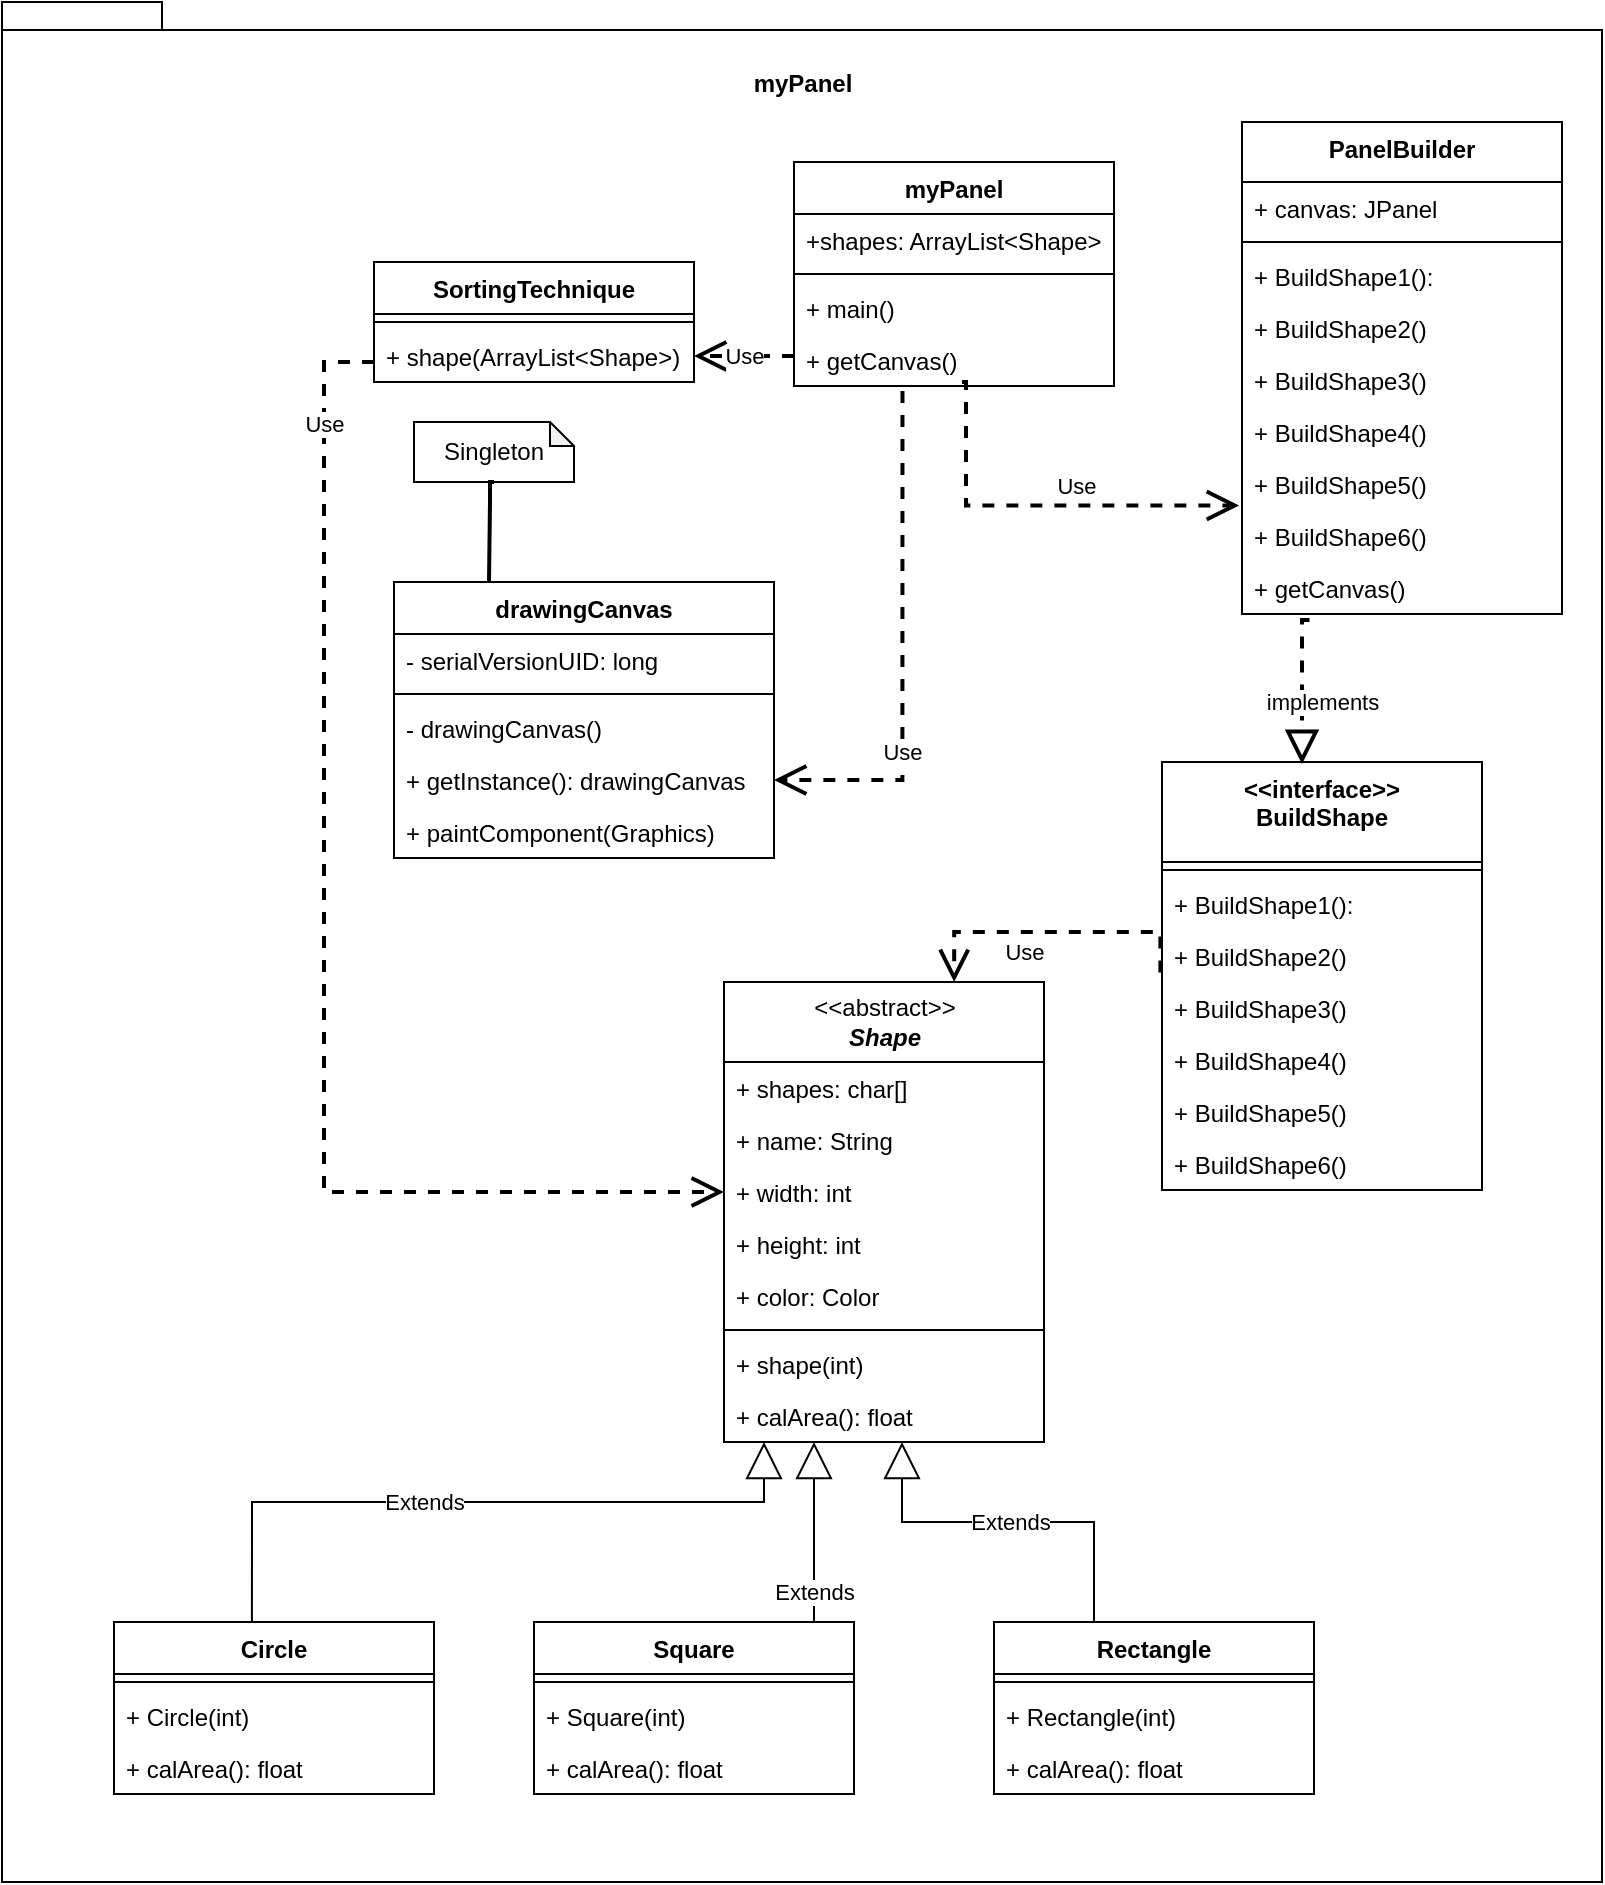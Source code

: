 <mxfile version="15.4.0" type="device"><diagram id="C5RBs43oDa-KdzZeNtuy" name="Page-1"><mxGraphModel dx="1240" dy="1898" grid="1" gridSize="10" guides="1" tooltips="1" connect="1" arrows="1" fold="1" page="1" pageScale="1" pageWidth="1827" pageHeight="1169" math="0" shadow="0"><root><mxCell id="WIyWlLk6GJQsqaUBKTNV-0"/><mxCell id="WIyWlLk6GJQsqaUBKTNV-1" parent="WIyWlLk6GJQsqaUBKTNV-0"/><mxCell id="Q6wtzR7bBtPGldaJ8KIb-1" value="&lt;p style=&quot;line-height: 150%&quot;&gt;myPanel&lt;/p&gt;&lt;p style=&quot;line-height: 150%&quot;&gt;&lt;br&gt;&lt;/p&gt;&lt;p style=&quot;line-height: 150%&quot;&gt;&lt;br&gt;&lt;/p&gt;&lt;p style=&quot;line-height: 150%&quot;&gt;&lt;br&gt;&lt;/p&gt;&lt;p style=&quot;line-height: 150%&quot;&gt;&lt;br&gt;&lt;/p&gt;&lt;p style=&quot;line-height: 150%&quot;&gt;&lt;br&gt;&lt;/p&gt;&lt;p style=&quot;line-height: 150%&quot;&gt;&lt;br&gt;&lt;/p&gt;&lt;p style=&quot;line-height: 150%&quot;&gt;&lt;br&gt;&lt;/p&gt;&lt;p style=&quot;line-height: 150%&quot;&gt;&lt;br&gt;&lt;/p&gt;&lt;p style=&quot;line-height: 150%&quot;&gt;&lt;br&gt;&lt;/p&gt;&lt;p style=&quot;line-height: 150%&quot;&gt;&lt;br&gt;&lt;/p&gt;&lt;p style=&quot;line-height: 150%&quot;&gt;&lt;br&gt;&lt;/p&gt;&lt;p style=&quot;line-height: 150%&quot;&gt;&lt;br&gt;&lt;/p&gt;&lt;p style=&quot;line-height: 150%&quot;&gt;&lt;br&gt;&lt;/p&gt;&lt;p style=&quot;line-height: 150%&quot;&gt;&lt;br&gt;&lt;/p&gt;&lt;p style=&quot;line-height: 150%&quot;&gt;&lt;br&gt;&lt;/p&gt;&lt;p style=&quot;line-height: 150%&quot;&gt;&lt;br&gt;&lt;/p&gt;&lt;p style=&quot;line-height: 150%&quot;&gt;&lt;br&gt;&lt;/p&gt;&lt;p style=&quot;line-height: 150%&quot;&gt;&lt;br&gt;&lt;/p&gt;&lt;p style=&quot;line-height: 150%&quot;&gt;&lt;br&gt;&lt;/p&gt;&lt;p style=&quot;line-height: 150%&quot;&gt;&lt;br&gt;&lt;/p&gt;&lt;p style=&quot;line-height: 150%&quot;&gt;&lt;br&gt;&lt;/p&gt;&lt;p style=&quot;line-height: 150%&quot;&gt;&lt;br&gt;&lt;/p&gt;&lt;p style=&quot;line-height: 150%&quot;&gt;&lt;br&gt;&lt;/p&gt;&lt;p style=&quot;line-height: 150%&quot;&gt;&lt;br&gt;&lt;/p&gt;&lt;p style=&quot;line-height: 150%&quot;&gt;&lt;br&gt;&lt;/p&gt;&lt;p style=&quot;line-height: 150%&quot;&gt;&lt;br&gt;&lt;/p&gt;&lt;p style=&quot;line-height: 150%&quot;&gt;&lt;br&gt;&lt;/p&gt;&lt;p style=&quot;line-height: 150%&quot;&gt;&lt;br&gt;&lt;/p&gt;&lt;p style=&quot;line-height: 150%&quot;&gt;&lt;br&gt;&lt;/p&gt;" style="shape=folder;fontStyle=1;spacingTop=10;tabWidth=40;tabHeight=14;tabPosition=left;html=1;align=center;" vertex="1" parent="WIyWlLk6GJQsqaUBKTNV-1"><mxGeometry x="310" y="-190" width="800" height="940" as="geometry"/></mxCell><mxCell id="Le3WBbt5asXJ-tY5au-J-60" value="" style="group" parent="WIyWlLk6GJQsqaUBKTNV-1" vertex="1" connectable="0"><mxGeometry x="440" y="310" width="421" height="310" as="geometry"/></mxCell><mxCell id="Le3WBbt5asXJ-tY5au-J-5" value="" style="swimlane;fontStyle=3;align=center;verticalAlign=top;childLayout=stackLayout;horizontal=1;startSize=0;horizontalStack=0;resizeParent=1;resizeParentMax=0;resizeLast=0;collapsible=1;marginBottom=0;" parent="Le3WBbt5asXJ-tY5au-J-60" vertex="1"><mxGeometry x="231" y="-10" width="160" height="230" as="geometry"><mxRectangle x="231" width="110" height="30" as="alternateBounds"/></mxGeometry></mxCell><mxCell id="Q6wtzR7bBtPGldaJ8KIb-7" value="&amp;lt;&amp;lt;abstract&amp;gt;&amp;gt;&lt;br&gt;&lt;b&gt;&lt;i&gt;Shape&lt;/i&gt;&lt;/b&gt;" style="text;html=1;align=center;verticalAlign=middle;dashed=0;fillColor=#ffffff;strokeColor=#000000;" vertex="1" parent="Le3WBbt5asXJ-tY5au-J-5"><mxGeometry width="160" height="40" as="geometry"/></mxCell><mxCell id="Le3WBbt5asXJ-tY5au-J-6" value="+ shapes: char[]" style="text;strokeColor=none;fillColor=none;align=left;verticalAlign=top;spacingLeft=4;spacingRight=4;overflow=hidden;rotatable=0;points=[[0,0.5],[1,0.5]];portConstraint=eastwest;" parent="Le3WBbt5asXJ-tY5au-J-5" vertex="1"><mxGeometry y="40" width="160" height="26" as="geometry"/></mxCell><mxCell id="Le3WBbt5asXJ-tY5au-J-11" value="+ name: String" style="text;strokeColor=none;fillColor=none;align=left;verticalAlign=top;spacingLeft=4;spacingRight=4;overflow=hidden;rotatable=0;points=[[0,0.5],[1,0.5]];portConstraint=eastwest;" parent="Le3WBbt5asXJ-tY5au-J-5" vertex="1"><mxGeometry y="66" width="160" height="26" as="geometry"/></mxCell><mxCell id="Le3WBbt5asXJ-tY5au-J-12" value="+ width: int" style="text;strokeColor=none;fillColor=none;align=left;verticalAlign=top;spacingLeft=4;spacingRight=4;overflow=hidden;rotatable=0;points=[[0,0.5],[1,0.5]];portConstraint=eastwest;" parent="Le3WBbt5asXJ-tY5au-J-5" vertex="1"><mxGeometry y="92" width="160" height="26" as="geometry"/></mxCell><mxCell id="Le3WBbt5asXJ-tY5au-J-10" value="+ height: int" style="text;strokeColor=none;fillColor=none;align=left;verticalAlign=top;spacingLeft=4;spacingRight=4;overflow=hidden;rotatable=0;points=[[0,0.5],[1,0.5]];portConstraint=eastwest;" parent="Le3WBbt5asXJ-tY5au-J-5" vertex="1"><mxGeometry y="118" width="160" height="26" as="geometry"/></mxCell><mxCell id="Le3WBbt5asXJ-tY5au-J-13" value="+ color: Color" style="text;strokeColor=none;fillColor=none;align=left;verticalAlign=top;spacingLeft=4;spacingRight=4;overflow=hidden;rotatable=0;points=[[0,0.5],[1,0.5]];portConstraint=eastwest;" parent="Le3WBbt5asXJ-tY5au-J-5" vertex="1"><mxGeometry y="144" width="160" height="26" as="geometry"/></mxCell><mxCell id="Le3WBbt5asXJ-tY5au-J-7" value="" style="line;strokeWidth=1;fillColor=none;align=left;verticalAlign=middle;spacingTop=-1;spacingLeft=3;spacingRight=3;rotatable=0;labelPosition=right;points=[];portConstraint=eastwest;" parent="Le3WBbt5asXJ-tY5au-J-5" vertex="1"><mxGeometry y="170" width="160" height="8" as="geometry"/></mxCell><mxCell id="Le3WBbt5asXJ-tY5au-J-14" value="+ shape(int)" style="text;strokeColor=none;fillColor=none;align=left;verticalAlign=top;spacingLeft=4;spacingRight=4;overflow=hidden;rotatable=0;points=[[0,0.5],[1,0.5]];portConstraint=eastwest;" parent="Le3WBbt5asXJ-tY5au-J-5" vertex="1"><mxGeometry y="178" width="160" height="26" as="geometry"/></mxCell><mxCell id="Le3WBbt5asXJ-tY5au-J-8" value="+ calArea(): float" style="text;strokeColor=none;fillColor=none;align=left;verticalAlign=top;spacingLeft=4;spacingRight=4;overflow=hidden;rotatable=0;points=[[0,0.5],[1,0.5]];portConstraint=eastwest;" parent="Le3WBbt5asXJ-tY5au-J-5" vertex="1"><mxGeometry y="204" width="160" height="26" as="geometry"/></mxCell><mxCell id="Le3WBbt5asXJ-tY5au-J-39" value="Extends" style="endArrow=block;endSize=16;endFill=0;html=1;rounded=0;edgeStyle=orthogonalEdgeStyle;exitX=0.431;exitY=0.012;exitDx=0;exitDy=0;exitPerimeter=0;" parent="Le3WBbt5asXJ-tY5au-J-60" source="Le3WBbt5asXJ-tY5au-J-17" edge="1"><mxGeometry x="-0.153" width="160" relative="1" as="geometry"><mxPoint x="151" y="216" as="sourcePoint"/><mxPoint x="251" y="220" as="targetPoint"/><Array as="points"><mxPoint y="250"/><mxPoint x="251" y="250"/><mxPoint x="251" y="216"/></Array><mxPoint as="offset"/></mxGeometry></mxCell><mxCell id="Le3WBbt5asXJ-tY5au-J-43" value="Extends" style="endArrow=block;endSize=16;endFill=0;html=1;rounded=0;edgeStyle=orthogonalEdgeStyle;exitX=0.5;exitY=0;exitDx=0;exitDy=0;" parent="WIyWlLk6GJQsqaUBKTNV-1" source="Le3WBbt5asXJ-tY5au-J-30" target="Le3WBbt5asXJ-tY5au-J-8" edge="1"><mxGeometry width="160" relative="1" as="geometry"><mxPoint x="556" y="750" as="sourcePoint"/><mxPoint x="716" y="530" as="targetPoint"/><Array as="points"><mxPoint x="716" y="620"/></Array></mxGeometry></mxCell><mxCell id="Le3WBbt5asXJ-tY5au-J-44" value="Extends" style="endArrow=block;endSize=16;endFill=0;html=1;rounded=0;edgeStyle=orthogonalEdgeStyle;exitX=0.325;exitY=0;exitDx=0;exitDy=0;exitPerimeter=0;" parent="WIyWlLk6GJQsqaUBKTNV-1" source="Le3WBbt5asXJ-tY5au-J-34" target="Le3WBbt5asXJ-tY5au-J-8" edge="1"><mxGeometry width="160" relative="1" as="geometry"><mxPoint x="856" y="610" as="sourcePoint"/><mxPoint x="996" y="580" as="targetPoint"/><Array as="points"><mxPoint x="856" y="620"/><mxPoint x="856" y="570"/><mxPoint x="760" y="570"/></Array></mxGeometry></mxCell><mxCell id="zkfFHV4jXpPFQw0GAbJ--0" value="myPanel" style="swimlane;fontStyle=1;align=center;verticalAlign=top;childLayout=stackLayout;horizontal=1;startSize=26;horizontalStack=0;resizeParent=1;resizeLast=0;collapsible=1;marginBottom=0;rounded=0;shadow=0;strokeWidth=1;" parent="WIyWlLk6GJQsqaUBKTNV-1" vertex="1"><mxGeometry x="706" y="-110" width="160" height="112" as="geometry"><mxRectangle x="230" y="140" width="160" height="26" as="alternateBounds"/></mxGeometry></mxCell><mxCell id="zkfFHV4jXpPFQw0GAbJ--1" value="+shapes: ArrayList&lt;Shape&gt;" style="text;align=left;verticalAlign=top;spacingLeft=4;spacingRight=4;overflow=hidden;rotatable=0;points=[[0,0.5],[1,0.5]];portConstraint=eastwest;" parent="zkfFHV4jXpPFQw0GAbJ--0" vertex="1"><mxGeometry y="26" width="160" height="26" as="geometry"/></mxCell><mxCell id="zkfFHV4jXpPFQw0GAbJ--4" value="" style="line;html=1;strokeWidth=1;align=left;verticalAlign=middle;spacingTop=-1;spacingLeft=3;spacingRight=3;rotatable=0;labelPosition=right;points=[];portConstraint=eastwest;" parent="zkfFHV4jXpPFQw0GAbJ--0" vertex="1"><mxGeometry y="52" width="160" height="8" as="geometry"/></mxCell><mxCell id="zkfFHV4jXpPFQw0GAbJ--5" value="+ main()&#10;" style="text;align=left;verticalAlign=top;spacingLeft=4;spacingRight=4;overflow=hidden;rotatable=0;points=[[0,0.5],[1,0.5]];portConstraint=eastwest;" parent="zkfFHV4jXpPFQw0GAbJ--0" vertex="1"><mxGeometry y="60" width="160" height="26" as="geometry"/></mxCell><mxCell id="Q6wtzR7bBtPGldaJ8KIb-39" value="+ getCanvas()" style="text;strokeColor=none;fillColor=none;align=left;verticalAlign=top;spacingLeft=4;spacingRight=4;overflow=hidden;rotatable=0;points=[[0,0.5],[1,0.5]];portConstraint=eastwest;" vertex="1" parent="zkfFHV4jXpPFQw0GAbJ--0"><mxGeometry y="86" width="160" height="26" as="geometry"/></mxCell><mxCell id="Le3WBbt5asXJ-tY5au-J-1" value="&lt;&lt;interface&gt;&gt;&#10;BuildShape" style="swimlane;fontStyle=1;align=center;verticalAlign=top;childLayout=stackLayout;horizontal=1;startSize=50;horizontalStack=0;resizeParent=1;resizeParentMax=0;resizeLast=0;collapsible=1;marginBottom=0;" parent="WIyWlLk6GJQsqaUBKTNV-1" vertex="1"><mxGeometry x="890" y="190" width="160" height="214" as="geometry"/></mxCell><mxCell id="Le3WBbt5asXJ-tY5au-J-3" value="" style="line;strokeWidth=1;fillColor=none;align=left;verticalAlign=middle;spacingTop=-1;spacingLeft=3;spacingRight=3;rotatable=0;labelPosition=right;points=[];portConstraint=eastwest;" parent="Le3WBbt5asXJ-tY5au-J-1" vertex="1"><mxGeometry y="50" width="160" height="8" as="geometry"/></mxCell><mxCell id="Le3WBbt5asXJ-tY5au-J-4" value="+ BuildShape1():" style="text;strokeColor=none;fillColor=none;align=left;verticalAlign=top;spacingLeft=4;spacingRight=4;overflow=hidden;rotatable=0;points=[[0,0.5],[1,0.5]];portConstraint=eastwest;" parent="Le3WBbt5asXJ-tY5au-J-1" vertex="1"><mxGeometry y="58" width="160" height="26" as="geometry"/></mxCell><mxCell id="Q6wtzR7bBtPGldaJ8KIb-9" value="+ BuildShape2()" style="text;strokeColor=none;fillColor=none;align=left;verticalAlign=top;spacingLeft=4;spacingRight=4;overflow=hidden;rotatable=0;points=[[0,0.5],[1,0.5]];portConstraint=eastwest;" vertex="1" parent="Le3WBbt5asXJ-tY5au-J-1"><mxGeometry y="84" width="160" height="26" as="geometry"/></mxCell><mxCell id="Q6wtzR7bBtPGldaJ8KIb-11" value="+ BuildShape3()" style="text;strokeColor=none;fillColor=none;align=left;verticalAlign=top;spacingLeft=4;spacingRight=4;overflow=hidden;rotatable=0;points=[[0,0.5],[1,0.5]];portConstraint=eastwest;" vertex="1" parent="Le3WBbt5asXJ-tY5au-J-1"><mxGeometry y="110" width="160" height="26" as="geometry"/></mxCell><mxCell id="Q6wtzR7bBtPGldaJ8KIb-12" value="+ BuildShape4()" style="text;strokeColor=none;fillColor=none;align=left;verticalAlign=top;spacingLeft=4;spacingRight=4;overflow=hidden;rotatable=0;points=[[0,0.5],[1,0.5]];portConstraint=eastwest;" vertex="1" parent="Le3WBbt5asXJ-tY5au-J-1"><mxGeometry y="136" width="160" height="26" as="geometry"/></mxCell><mxCell id="Q6wtzR7bBtPGldaJ8KIb-14" value="+ BuildShape5()" style="text;strokeColor=none;fillColor=none;align=left;verticalAlign=top;spacingLeft=4;spacingRight=4;overflow=hidden;rotatable=0;points=[[0,0.5],[1,0.5]];portConstraint=eastwest;" vertex="1" parent="Le3WBbt5asXJ-tY5au-J-1"><mxGeometry y="162" width="160" height="26" as="geometry"/></mxCell><mxCell id="Q6wtzR7bBtPGldaJ8KIb-13" value="+ BuildShape6()" style="text;strokeColor=none;fillColor=none;align=left;verticalAlign=top;spacingLeft=4;spacingRight=4;overflow=hidden;rotatable=0;points=[[0,0.5],[1,0.5]];portConstraint=eastwest;" vertex="1" parent="Le3WBbt5asXJ-tY5au-J-1"><mxGeometry y="188" width="160" height="26" as="geometry"/></mxCell><mxCell id="Le3WBbt5asXJ-tY5au-J-79" value="Use" style="endArrow=open;endSize=12;dashed=1;html=1;rounded=0;strokeWidth=2;edgeStyle=orthogonalEdgeStyle;exitX=0.339;exitY=1.097;exitDx=0;exitDy=0;exitPerimeter=0;" parent="WIyWlLk6GJQsqaUBKTNV-1" edge="1" target="Le3WBbt5asXJ-tY5au-J-54" source="Q6wtzR7bBtPGldaJ8KIb-39"><mxGeometry x="0.391" width="160" relative="1" as="geometry"><mxPoint x="760" y="80" as="sourcePoint"/><mxPoint x="585" y="186" as="targetPoint"/><Array as="points"><mxPoint x="760" y="199"/></Array><mxPoint as="offset"/></mxGeometry></mxCell><mxCell id="Le3WBbt5asXJ-tY5au-J-46" value="SortingTechnique" style="swimlane;fontStyle=1;align=center;verticalAlign=top;childLayout=stackLayout;horizontal=1;startSize=26;horizontalStack=0;resizeParent=1;resizeParentMax=0;resizeLast=0;collapsible=1;marginBottom=0;" parent="WIyWlLk6GJQsqaUBKTNV-1" vertex="1"><mxGeometry x="496" y="-60" width="160" height="60" as="geometry"/></mxCell><mxCell id="Le3WBbt5asXJ-tY5au-J-48" value="" style="line;strokeWidth=1;fillColor=none;align=left;verticalAlign=middle;spacingTop=-1;spacingLeft=3;spacingRight=3;rotatable=0;labelPosition=right;points=[];portConstraint=eastwest;" parent="Le3WBbt5asXJ-tY5au-J-46" vertex="1"><mxGeometry y="26" width="160" height="8" as="geometry"/></mxCell><mxCell id="Le3WBbt5asXJ-tY5au-J-49" value="+ shape(ArrayList&lt;Shape&gt;)" style="text;strokeColor=none;fillColor=none;align=left;verticalAlign=top;spacingLeft=4;spacingRight=4;overflow=hidden;rotatable=0;points=[[0,0.5],[1,0.5]];portConstraint=eastwest;" parent="Le3WBbt5asXJ-tY5au-J-46" vertex="1"><mxGeometry y="34" width="160" height="26" as="geometry"/></mxCell><mxCell id="Le3WBbt5asXJ-tY5au-J-50" value="drawingCanvas" style="swimlane;fontStyle=1;align=center;verticalAlign=top;childLayout=stackLayout;horizontal=1;startSize=26;horizontalStack=0;resizeParent=1;resizeParentMax=0;resizeLast=0;collapsible=1;marginBottom=0;" parent="WIyWlLk6GJQsqaUBKTNV-1" vertex="1"><mxGeometry x="506" y="100" width="190" height="138" as="geometry"/></mxCell><mxCell id="Le3WBbt5asXJ-tY5au-J-51" value="- serialVersionUID: long" style="text;strokeColor=none;fillColor=none;align=left;verticalAlign=top;spacingLeft=4;spacingRight=4;overflow=hidden;rotatable=0;points=[[0,0.5],[1,0.5]];portConstraint=eastwest;" parent="Le3WBbt5asXJ-tY5au-J-50" vertex="1"><mxGeometry y="26" width="190" height="26" as="geometry"/></mxCell><mxCell id="Le3WBbt5asXJ-tY5au-J-52" value="" style="line;strokeWidth=1;fillColor=none;align=left;verticalAlign=middle;spacingTop=-1;spacingLeft=3;spacingRight=3;rotatable=0;labelPosition=right;points=[];portConstraint=eastwest;" parent="Le3WBbt5asXJ-tY5au-J-50" vertex="1"><mxGeometry y="52" width="190" height="8" as="geometry"/></mxCell><mxCell id="Le3WBbt5asXJ-tY5au-J-53" value="- drawingCanvas()" style="text;strokeColor=none;fillColor=none;align=left;verticalAlign=top;spacingLeft=4;spacingRight=4;overflow=hidden;rotatable=0;points=[[0,0.5],[1,0.5]];portConstraint=eastwest;" parent="Le3WBbt5asXJ-tY5au-J-50" vertex="1"><mxGeometry y="60" width="190" height="26" as="geometry"/></mxCell><mxCell id="Le3WBbt5asXJ-tY5au-J-54" value="+ getInstance(): drawingCanvas" style="text;strokeColor=none;fillColor=none;align=left;verticalAlign=top;spacingLeft=4;spacingRight=4;overflow=hidden;rotatable=0;points=[[0,0.5],[1,0.5]];portConstraint=eastwest;" parent="Le3WBbt5asXJ-tY5au-J-50" vertex="1"><mxGeometry y="86" width="190" height="26" as="geometry"/></mxCell><mxCell id="Le3WBbt5asXJ-tY5au-J-55" value="+ paintComponent(Graphics)" style="text;strokeColor=none;fillColor=none;align=left;verticalAlign=top;spacingLeft=4;spacingRight=4;overflow=hidden;rotatable=0;points=[[0,0.5],[1,0.5]];portConstraint=eastwest;" parent="Le3WBbt5asXJ-tY5au-J-50" vertex="1"><mxGeometry y="112" width="190" height="26" as="geometry"/></mxCell><mxCell id="Le3WBbt5asXJ-tY5au-J-57" value="Singleton" style="shape=note;whiteSpace=wrap;html=1;backgroundOutline=1;darkOpacity=0.05;size=12;" parent="WIyWlLk6GJQsqaUBKTNV-1" vertex="1"><mxGeometry x="516" y="20" width="80" height="30" as="geometry"/></mxCell><mxCell id="Le3WBbt5asXJ-tY5au-J-78" value="Use" style="endArrow=open;endSize=12;dashed=1;html=1;rounded=0;strokeWidth=2;edgeStyle=orthogonalEdgeStyle;entryX=-0.009;entryY=0.914;entryDx=0;entryDy=0;entryPerimeter=0;" parent="WIyWlLk6GJQsqaUBKTNV-1" edge="1" target="Q6wtzR7bBtPGldaJ8KIb-34"><mxGeometry x="0.185" y="10" width="160" relative="1" as="geometry"><mxPoint x="790" as="sourcePoint"/><mxPoint x="834" y="90" as="targetPoint"/><Array as="points"><mxPoint x="792"/><mxPoint x="792" y="62"/></Array><mxPoint as="offset"/></mxGeometry></mxCell><mxCell id="Le3WBbt5asXJ-tY5au-J-80" value="Use" style="endArrow=open;endSize=12;dashed=1;html=1;rounded=0;strokeWidth=2;edgeStyle=orthogonalEdgeStyle;entryX=1;entryY=0.5;entryDx=0;entryDy=0;" parent="WIyWlLk6GJQsqaUBKTNV-1" target="Le3WBbt5asXJ-tY5au-J-49" edge="1"><mxGeometry width="160" relative="1" as="geometry"><mxPoint x="706" y="-13" as="sourcePoint"/><mxPoint x="866" y="-160" as="targetPoint"/><Array as="points"><mxPoint x="706" y="-13"/></Array></mxGeometry></mxCell><mxCell id="9NmdeItpG_7w8chmzG2r-1" value="" style="endArrow=none;startArrow=none;endFill=0;startFill=0;endSize=8;html=1;verticalAlign=bottom;labelBackgroundColor=none;strokeWidth=2;rounded=0;edgeStyle=orthogonalEdgeStyle;exitX=0.5;exitY=1;exitDx=0;exitDy=0;exitPerimeter=0;entryX=0.25;entryY=0;entryDx=0;entryDy=0;" parent="WIyWlLk6GJQsqaUBKTNV-1" source="Le3WBbt5asXJ-tY5au-J-57" target="Le3WBbt5asXJ-tY5au-J-50" edge="1"><mxGeometry width="160" relative="1" as="geometry"><mxPoint x="576" y="80" as="sourcePoint"/><mxPoint x="736" y="80" as="targetPoint"/><Array as="points"><mxPoint x="554" y="50"/><mxPoint x="554" y="60"/></Array></mxGeometry></mxCell><mxCell id="Le3WBbt5asXJ-tY5au-J-63" value="" style="group" parent="WIyWlLk6GJQsqaUBKTNV-1" vertex="1" connectable="0"><mxGeometry x="366" y="620" width="600" height="86" as="geometry"/></mxCell><mxCell id="Le3WBbt5asXJ-tY5au-J-17" value="Circle" style="swimlane;fontStyle=1;align=center;verticalAlign=top;childLayout=stackLayout;horizontal=1;startSize=26;horizontalStack=0;resizeParent=1;resizeParentMax=0;resizeLast=0;collapsible=1;marginBottom=0;" parent="Le3WBbt5asXJ-tY5au-J-63" vertex="1"><mxGeometry width="160" height="86" as="geometry"/></mxCell><mxCell id="Le3WBbt5asXJ-tY5au-J-19" value="" style="line;strokeWidth=1;fillColor=none;align=left;verticalAlign=middle;spacingTop=-1;spacingLeft=3;spacingRight=3;rotatable=0;labelPosition=right;points=[];portConstraint=eastwest;" parent="Le3WBbt5asXJ-tY5au-J-17" vertex="1"><mxGeometry y="26" width="160" height="8" as="geometry"/></mxCell><mxCell id="Le3WBbt5asXJ-tY5au-J-20" value="+ Circle(int)" style="text;strokeColor=none;fillColor=none;align=left;verticalAlign=top;spacingLeft=4;spacingRight=4;overflow=hidden;rotatable=0;points=[[0,0.5],[1,0.5]];portConstraint=eastwest;" parent="Le3WBbt5asXJ-tY5au-J-17" vertex="1"><mxGeometry y="34" width="160" height="26" as="geometry"/></mxCell><mxCell id="Le3WBbt5asXJ-tY5au-J-29" value="+ calArea(): float" style="text;strokeColor=none;fillColor=none;align=left;verticalAlign=top;spacingLeft=4;spacingRight=4;overflow=hidden;rotatable=0;points=[[0,0.5],[1,0.5]];portConstraint=eastwest;" parent="Le3WBbt5asXJ-tY5au-J-17" vertex="1"><mxGeometry y="60" width="160" height="26" as="geometry"/></mxCell><mxCell id="Le3WBbt5asXJ-tY5au-J-30" value="Square" style="swimlane;fontStyle=1;align=center;verticalAlign=top;childLayout=stackLayout;horizontal=1;startSize=26;horizontalStack=0;resizeParent=1;resizeParentMax=0;resizeLast=0;collapsible=1;marginBottom=0;" parent="Le3WBbt5asXJ-tY5au-J-63" vertex="1"><mxGeometry x="210" width="160" height="86" as="geometry"/></mxCell><mxCell id="Le3WBbt5asXJ-tY5au-J-31" value="" style="line;strokeWidth=1;fillColor=none;align=left;verticalAlign=middle;spacingTop=-1;spacingLeft=3;spacingRight=3;rotatable=0;labelPosition=right;points=[];portConstraint=eastwest;" parent="Le3WBbt5asXJ-tY5au-J-30" vertex="1"><mxGeometry y="26" width="160" height="8" as="geometry"/></mxCell><mxCell id="Le3WBbt5asXJ-tY5au-J-32" value="+ Square(int)" style="text;strokeColor=none;fillColor=none;align=left;verticalAlign=top;spacingLeft=4;spacingRight=4;overflow=hidden;rotatable=0;points=[[0,0.5],[1,0.5]];portConstraint=eastwest;" parent="Le3WBbt5asXJ-tY5au-J-30" vertex="1"><mxGeometry y="34" width="160" height="26" as="geometry"/></mxCell><mxCell id="Le3WBbt5asXJ-tY5au-J-33" value="+ calArea(): float" style="text;strokeColor=none;fillColor=none;align=left;verticalAlign=top;spacingLeft=4;spacingRight=4;overflow=hidden;rotatable=0;points=[[0,0.5],[1,0.5]];portConstraint=eastwest;" parent="Le3WBbt5asXJ-tY5au-J-30" vertex="1"><mxGeometry y="60" width="160" height="26" as="geometry"/></mxCell><mxCell id="Le3WBbt5asXJ-tY5au-J-34" value="Rectangle" style="swimlane;fontStyle=1;align=center;verticalAlign=top;childLayout=stackLayout;horizontal=1;startSize=26;horizontalStack=0;resizeParent=1;resizeParentMax=0;resizeLast=0;collapsible=1;marginBottom=0;" parent="Le3WBbt5asXJ-tY5au-J-63" vertex="1"><mxGeometry x="440" width="160" height="86" as="geometry"/></mxCell><mxCell id="Le3WBbt5asXJ-tY5au-J-35" value="" style="line;strokeWidth=1;fillColor=none;align=left;verticalAlign=middle;spacingTop=-1;spacingLeft=3;spacingRight=3;rotatable=0;labelPosition=right;points=[];portConstraint=eastwest;" parent="Le3WBbt5asXJ-tY5au-J-34" vertex="1"><mxGeometry y="26" width="160" height="8" as="geometry"/></mxCell><mxCell id="Le3WBbt5asXJ-tY5au-J-36" value="+ Rectangle(int)" style="text;strokeColor=none;fillColor=none;align=left;verticalAlign=top;spacingLeft=4;spacingRight=4;overflow=hidden;rotatable=0;points=[[0,0.5],[1,0.5]];portConstraint=eastwest;" parent="Le3WBbt5asXJ-tY5au-J-34" vertex="1"><mxGeometry y="34" width="160" height="26" as="geometry"/></mxCell><mxCell id="Le3WBbt5asXJ-tY5au-J-37" value="+ calArea(): float" style="text;strokeColor=none;fillColor=none;align=left;verticalAlign=top;spacingLeft=4;spacingRight=4;overflow=hidden;rotatable=0;points=[[0,0.5],[1,0.5]];portConstraint=eastwest;" parent="Le3WBbt5asXJ-tY5au-J-34" vertex="1"><mxGeometry y="60" width="160" height="26" as="geometry"/></mxCell><mxCell id="Q6wtzR7bBtPGldaJ8KIb-3" value="Use" style="endArrow=open;endSize=12;dashed=1;html=1;rounded=0;strokeWidth=2;edgeStyle=orthogonalEdgeStyle;entryX=0;entryY=0.5;entryDx=0;entryDy=0;" edge="1" parent="WIyWlLk6GJQsqaUBKTNV-1" target="Le3WBbt5asXJ-tY5au-J-12"><mxGeometry x="-0.826" width="160" relative="1" as="geometry"><mxPoint x="496" y="-10" as="sourcePoint"/><mxPoint x="446" y="-10" as="targetPoint"/><Array as="points"><mxPoint x="471" y="-10"/><mxPoint x="471" y="405"/></Array><mxPoint as="offset"/></mxGeometry></mxCell><mxCell id="Q6wtzR7bBtPGldaJ8KIb-10" value="Use" style="endArrow=open;endSize=12;dashed=1;html=1;rounded=0;strokeWidth=2;edgeStyle=orthogonalEdgeStyle;entryX=0.138;entryY=0;entryDx=0;entryDy=0;entryPerimeter=0;exitX=-0.005;exitY=0.816;exitDx=0;exitDy=0;exitPerimeter=0;" edge="1" parent="WIyWlLk6GJQsqaUBKTNV-1" source="Q6wtzR7bBtPGldaJ8KIb-9"><mxGeometry x="0.185" y="10" width="160" relative="1" as="geometry"><mxPoint x="830" y="203" as="sourcePoint"/><mxPoint x="786.08" y="300" as="targetPoint"/><Array as="points"><mxPoint x="786" y="275"/></Array><mxPoint as="offset"/></mxGeometry></mxCell><mxCell id="Q6wtzR7bBtPGldaJ8KIb-28" value="PanelBuilder" style="swimlane;fontStyle=1;align=center;verticalAlign=top;childLayout=stackLayout;horizontal=1;startSize=30;horizontalStack=0;resizeParent=1;resizeParentMax=0;resizeLast=0;collapsible=1;marginBottom=0;" vertex="1" parent="WIyWlLk6GJQsqaUBKTNV-1"><mxGeometry x="930" y="-130" width="160" height="246" as="geometry"/></mxCell><mxCell id="Q6wtzR7bBtPGldaJ8KIb-38" value="+ canvas: JPanel" style="text;strokeColor=none;fillColor=none;align=left;verticalAlign=top;spacingLeft=4;spacingRight=4;overflow=hidden;rotatable=0;points=[[0,0.5],[1,0.5]];portConstraint=eastwest;" vertex="1" parent="Q6wtzR7bBtPGldaJ8KIb-28"><mxGeometry y="30" width="160" height="26" as="geometry"/></mxCell><mxCell id="Q6wtzR7bBtPGldaJ8KIb-29" value="" style="line;strokeWidth=1;fillColor=none;align=left;verticalAlign=middle;spacingTop=-1;spacingLeft=3;spacingRight=3;rotatable=0;labelPosition=right;points=[];portConstraint=eastwest;" vertex="1" parent="Q6wtzR7bBtPGldaJ8KIb-28"><mxGeometry y="56" width="160" height="8" as="geometry"/></mxCell><mxCell id="Q6wtzR7bBtPGldaJ8KIb-30" value="+ BuildShape1():" style="text;strokeColor=none;fillColor=none;align=left;verticalAlign=top;spacingLeft=4;spacingRight=4;overflow=hidden;rotatable=0;points=[[0,0.5],[1,0.5]];portConstraint=eastwest;" vertex="1" parent="Q6wtzR7bBtPGldaJ8KIb-28"><mxGeometry y="64" width="160" height="26" as="geometry"/></mxCell><mxCell id="Q6wtzR7bBtPGldaJ8KIb-31" value="+ BuildShape2()" style="text;strokeColor=none;fillColor=none;align=left;verticalAlign=top;spacingLeft=4;spacingRight=4;overflow=hidden;rotatable=0;points=[[0,0.5],[1,0.5]];portConstraint=eastwest;" vertex="1" parent="Q6wtzR7bBtPGldaJ8KIb-28"><mxGeometry y="90" width="160" height="26" as="geometry"/></mxCell><mxCell id="Q6wtzR7bBtPGldaJ8KIb-32" value="+ BuildShape3()" style="text;strokeColor=none;fillColor=none;align=left;verticalAlign=top;spacingLeft=4;spacingRight=4;overflow=hidden;rotatable=0;points=[[0,0.5],[1,0.5]];portConstraint=eastwest;" vertex="1" parent="Q6wtzR7bBtPGldaJ8KIb-28"><mxGeometry y="116" width="160" height="26" as="geometry"/></mxCell><mxCell id="Q6wtzR7bBtPGldaJ8KIb-33" value="+ BuildShape4()" style="text;strokeColor=none;fillColor=none;align=left;verticalAlign=top;spacingLeft=4;spacingRight=4;overflow=hidden;rotatable=0;points=[[0,0.5],[1,0.5]];portConstraint=eastwest;" vertex="1" parent="Q6wtzR7bBtPGldaJ8KIb-28"><mxGeometry y="142" width="160" height="26" as="geometry"/></mxCell><mxCell id="Q6wtzR7bBtPGldaJ8KIb-34" value="+ BuildShape5()" style="text;strokeColor=none;fillColor=none;align=left;verticalAlign=top;spacingLeft=4;spacingRight=4;overflow=hidden;rotatable=0;points=[[0,0.5],[1,0.5]];portConstraint=eastwest;" vertex="1" parent="Q6wtzR7bBtPGldaJ8KIb-28"><mxGeometry y="168" width="160" height="26" as="geometry"/></mxCell><mxCell id="Q6wtzR7bBtPGldaJ8KIb-35" value="+ BuildShape6()" style="text;strokeColor=none;fillColor=none;align=left;verticalAlign=top;spacingLeft=4;spacingRight=4;overflow=hidden;rotatable=0;points=[[0,0.5],[1,0.5]];portConstraint=eastwest;" vertex="1" parent="Q6wtzR7bBtPGldaJ8KIb-28"><mxGeometry y="194" width="160" height="26" as="geometry"/></mxCell><mxCell id="Q6wtzR7bBtPGldaJ8KIb-40" value="+ getCanvas()" style="text;strokeColor=none;fillColor=none;align=left;verticalAlign=top;spacingLeft=4;spacingRight=4;overflow=hidden;rotatable=0;points=[[0,0.5],[1,0.5]];portConstraint=eastwest;" vertex="1" parent="Q6wtzR7bBtPGldaJ8KIb-28"><mxGeometry y="220" width="160" height="26" as="geometry"/></mxCell><mxCell id="Q6wtzR7bBtPGldaJ8KIb-36" value="implements" style="endArrow=block;endSize=12;dashed=1;html=1;rounded=0;strokeWidth=2;edgeStyle=orthogonalEdgeStyle;exitX=0.211;exitY=1.115;exitDx=0;exitDy=0;exitPerimeter=0;endFill=0;" edge="1" parent="WIyWlLk6GJQsqaUBKTNV-1" source="Q6wtzR7bBtPGldaJ8KIb-40"><mxGeometry x="0.185" y="10" width="160" relative="1" as="geometry"><mxPoint x="1063.12" y="145.216" as="sourcePoint"/><mxPoint x="960" y="191" as="targetPoint"/><Array as="points"><mxPoint x="960" y="119"/><mxPoint x="960" y="191"/></Array><mxPoint as="offset"/></mxGeometry></mxCell></root></mxGraphModel></diagram></mxfile>